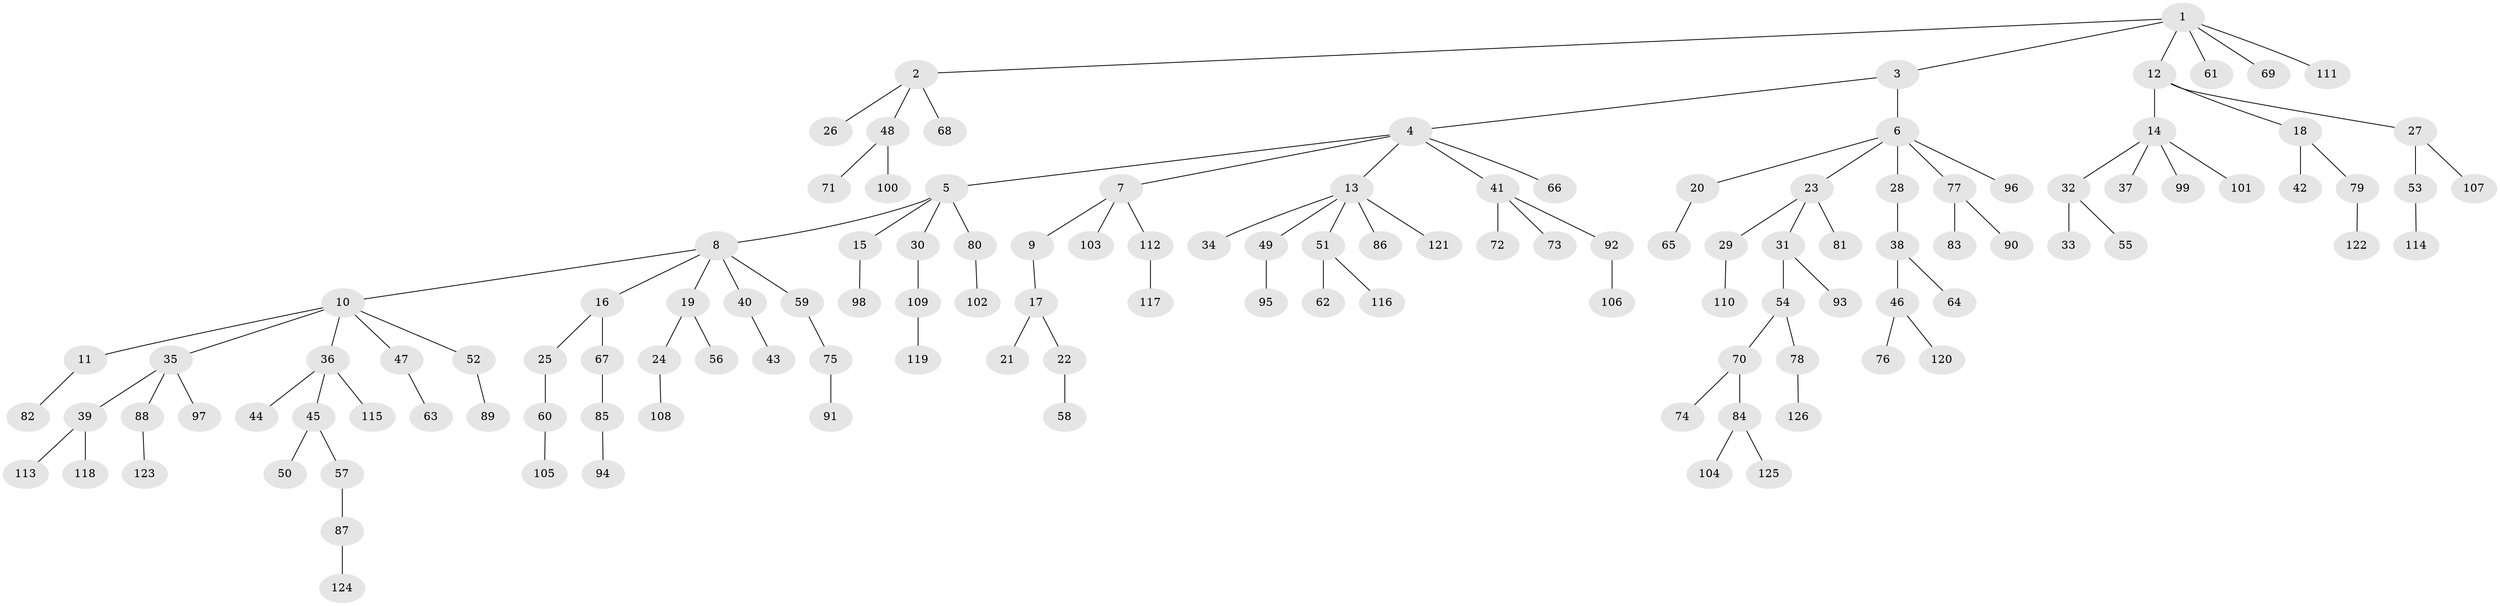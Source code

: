 // coarse degree distribution, {3: 0.09803921568627451, 2: 0.3333333333333333, 5: 0.0392156862745098, 4: 0.058823529411764705, 6: 0.0196078431372549, 1: 0.45098039215686275}
// Generated by graph-tools (version 1.1) at 2025/51/03/04/25 22:51:52]
// undirected, 126 vertices, 125 edges
graph export_dot {
  node [color=gray90,style=filled];
  1;
  2;
  3;
  4;
  5;
  6;
  7;
  8;
  9;
  10;
  11;
  12;
  13;
  14;
  15;
  16;
  17;
  18;
  19;
  20;
  21;
  22;
  23;
  24;
  25;
  26;
  27;
  28;
  29;
  30;
  31;
  32;
  33;
  34;
  35;
  36;
  37;
  38;
  39;
  40;
  41;
  42;
  43;
  44;
  45;
  46;
  47;
  48;
  49;
  50;
  51;
  52;
  53;
  54;
  55;
  56;
  57;
  58;
  59;
  60;
  61;
  62;
  63;
  64;
  65;
  66;
  67;
  68;
  69;
  70;
  71;
  72;
  73;
  74;
  75;
  76;
  77;
  78;
  79;
  80;
  81;
  82;
  83;
  84;
  85;
  86;
  87;
  88;
  89;
  90;
  91;
  92;
  93;
  94;
  95;
  96;
  97;
  98;
  99;
  100;
  101;
  102;
  103;
  104;
  105;
  106;
  107;
  108;
  109;
  110;
  111;
  112;
  113;
  114;
  115;
  116;
  117;
  118;
  119;
  120;
  121;
  122;
  123;
  124;
  125;
  126;
  1 -- 2;
  1 -- 3;
  1 -- 12;
  1 -- 61;
  1 -- 69;
  1 -- 111;
  2 -- 26;
  2 -- 48;
  2 -- 68;
  3 -- 4;
  3 -- 6;
  4 -- 5;
  4 -- 7;
  4 -- 13;
  4 -- 41;
  4 -- 66;
  5 -- 8;
  5 -- 15;
  5 -- 30;
  5 -- 80;
  6 -- 20;
  6 -- 23;
  6 -- 28;
  6 -- 77;
  6 -- 96;
  7 -- 9;
  7 -- 103;
  7 -- 112;
  8 -- 10;
  8 -- 16;
  8 -- 19;
  8 -- 40;
  8 -- 59;
  9 -- 17;
  10 -- 11;
  10 -- 35;
  10 -- 36;
  10 -- 47;
  10 -- 52;
  11 -- 82;
  12 -- 14;
  12 -- 18;
  12 -- 27;
  13 -- 34;
  13 -- 49;
  13 -- 51;
  13 -- 86;
  13 -- 121;
  14 -- 32;
  14 -- 37;
  14 -- 99;
  14 -- 101;
  15 -- 98;
  16 -- 25;
  16 -- 67;
  17 -- 21;
  17 -- 22;
  18 -- 42;
  18 -- 79;
  19 -- 24;
  19 -- 56;
  20 -- 65;
  22 -- 58;
  23 -- 29;
  23 -- 31;
  23 -- 81;
  24 -- 108;
  25 -- 60;
  27 -- 53;
  27 -- 107;
  28 -- 38;
  29 -- 110;
  30 -- 109;
  31 -- 54;
  31 -- 93;
  32 -- 33;
  32 -- 55;
  35 -- 39;
  35 -- 88;
  35 -- 97;
  36 -- 44;
  36 -- 45;
  36 -- 115;
  38 -- 46;
  38 -- 64;
  39 -- 113;
  39 -- 118;
  40 -- 43;
  41 -- 72;
  41 -- 73;
  41 -- 92;
  45 -- 50;
  45 -- 57;
  46 -- 76;
  46 -- 120;
  47 -- 63;
  48 -- 71;
  48 -- 100;
  49 -- 95;
  51 -- 62;
  51 -- 116;
  52 -- 89;
  53 -- 114;
  54 -- 70;
  54 -- 78;
  57 -- 87;
  59 -- 75;
  60 -- 105;
  67 -- 85;
  70 -- 74;
  70 -- 84;
  75 -- 91;
  77 -- 83;
  77 -- 90;
  78 -- 126;
  79 -- 122;
  80 -- 102;
  84 -- 104;
  84 -- 125;
  85 -- 94;
  87 -- 124;
  88 -- 123;
  92 -- 106;
  109 -- 119;
  112 -- 117;
}
